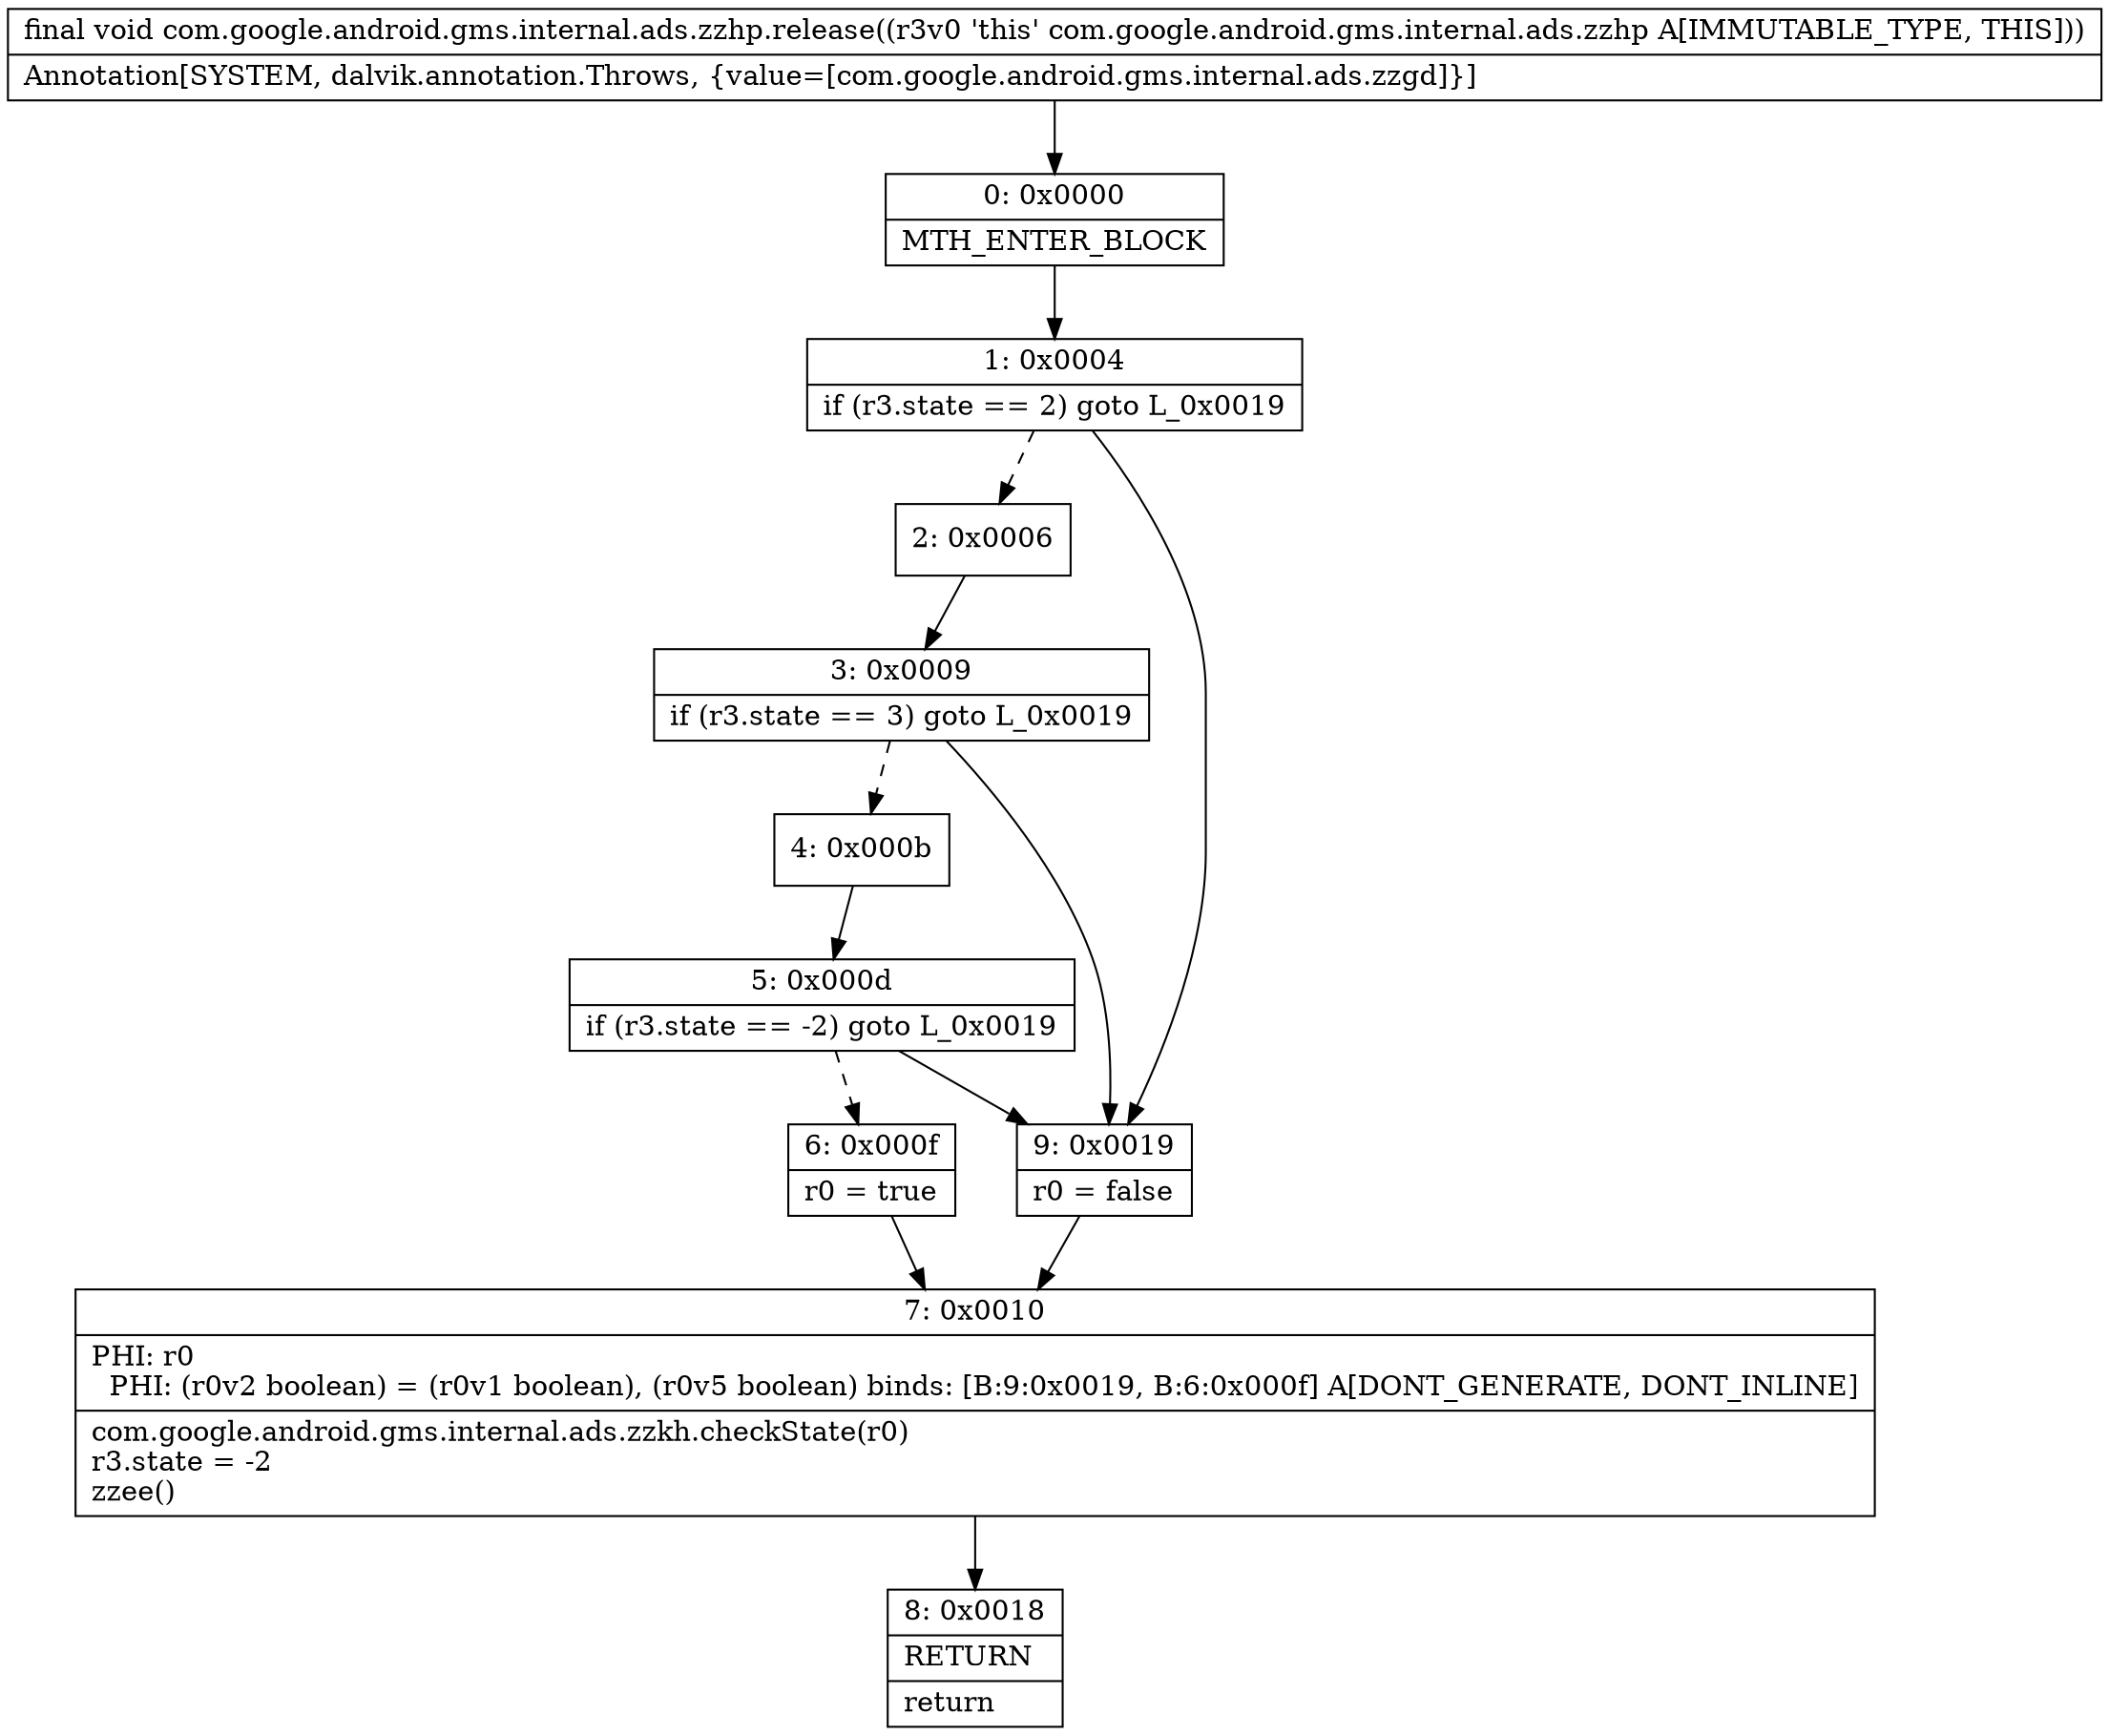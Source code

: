 digraph "CFG forcom.google.android.gms.internal.ads.zzhp.release()V" {
Node_0 [shape=record,label="{0\:\ 0x0000|MTH_ENTER_BLOCK\l}"];
Node_1 [shape=record,label="{1\:\ 0x0004|if (r3.state == 2) goto L_0x0019\l}"];
Node_2 [shape=record,label="{2\:\ 0x0006}"];
Node_3 [shape=record,label="{3\:\ 0x0009|if (r3.state == 3) goto L_0x0019\l}"];
Node_4 [shape=record,label="{4\:\ 0x000b}"];
Node_5 [shape=record,label="{5\:\ 0x000d|if (r3.state == \-2) goto L_0x0019\l}"];
Node_6 [shape=record,label="{6\:\ 0x000f|r0 = true\l}"];
Node_7 [shape=record,label="{7\:\ 0x0010|PHI: r0 \l  PHI: (r0v2 boolean) = (r0v1 boolean), (r0v5 boolean) binds: [B:9:0x0019, B:6:0x000f] A[DONT_GENERATE, DONT_INLINE]\l|com.google.android.gms.internal.ads.zzkh.checkState(r0)\lr3.state = \-2\lzzee()\l}"];
Node_8 [shape=record,label="{8\:\ 0x0018|RETURN\l|return\l}"];
Node_9 [shape=record,label="{9\:\ 0x0019|r0 = false\l}"];
MethodNode[shape=record,label="{final void com.google.android.gms.internal.ads.zzhp.release((r3v0 'this' com.google.android.gms.internal.ads.zzhp A[IMMUTABLE_TYPE, THIS]))  | Annotation[SYSTEM, dalvik.annotation.Throws, \{value=[com.google.android.gms.internal.ads.zzgd]\}]\l}"];
MethodNode -> Node_0;
Node_0 -> Node_1;
Node_1 -> Node_2[style=dashed];
Node_1 -> Node_9;
Node_2 -> Node_3;
Node_3 -> Node_4[style=dashed];
Node_3 -> Node_9;
Node_4 -> Node_5;
Node_5 -> Node_6[style=dashed];
Node_5 -> Node_9;
Node_6 -> Node_7;
Node_7 -> Node_8;
Node_9 -> Node_7;
}

